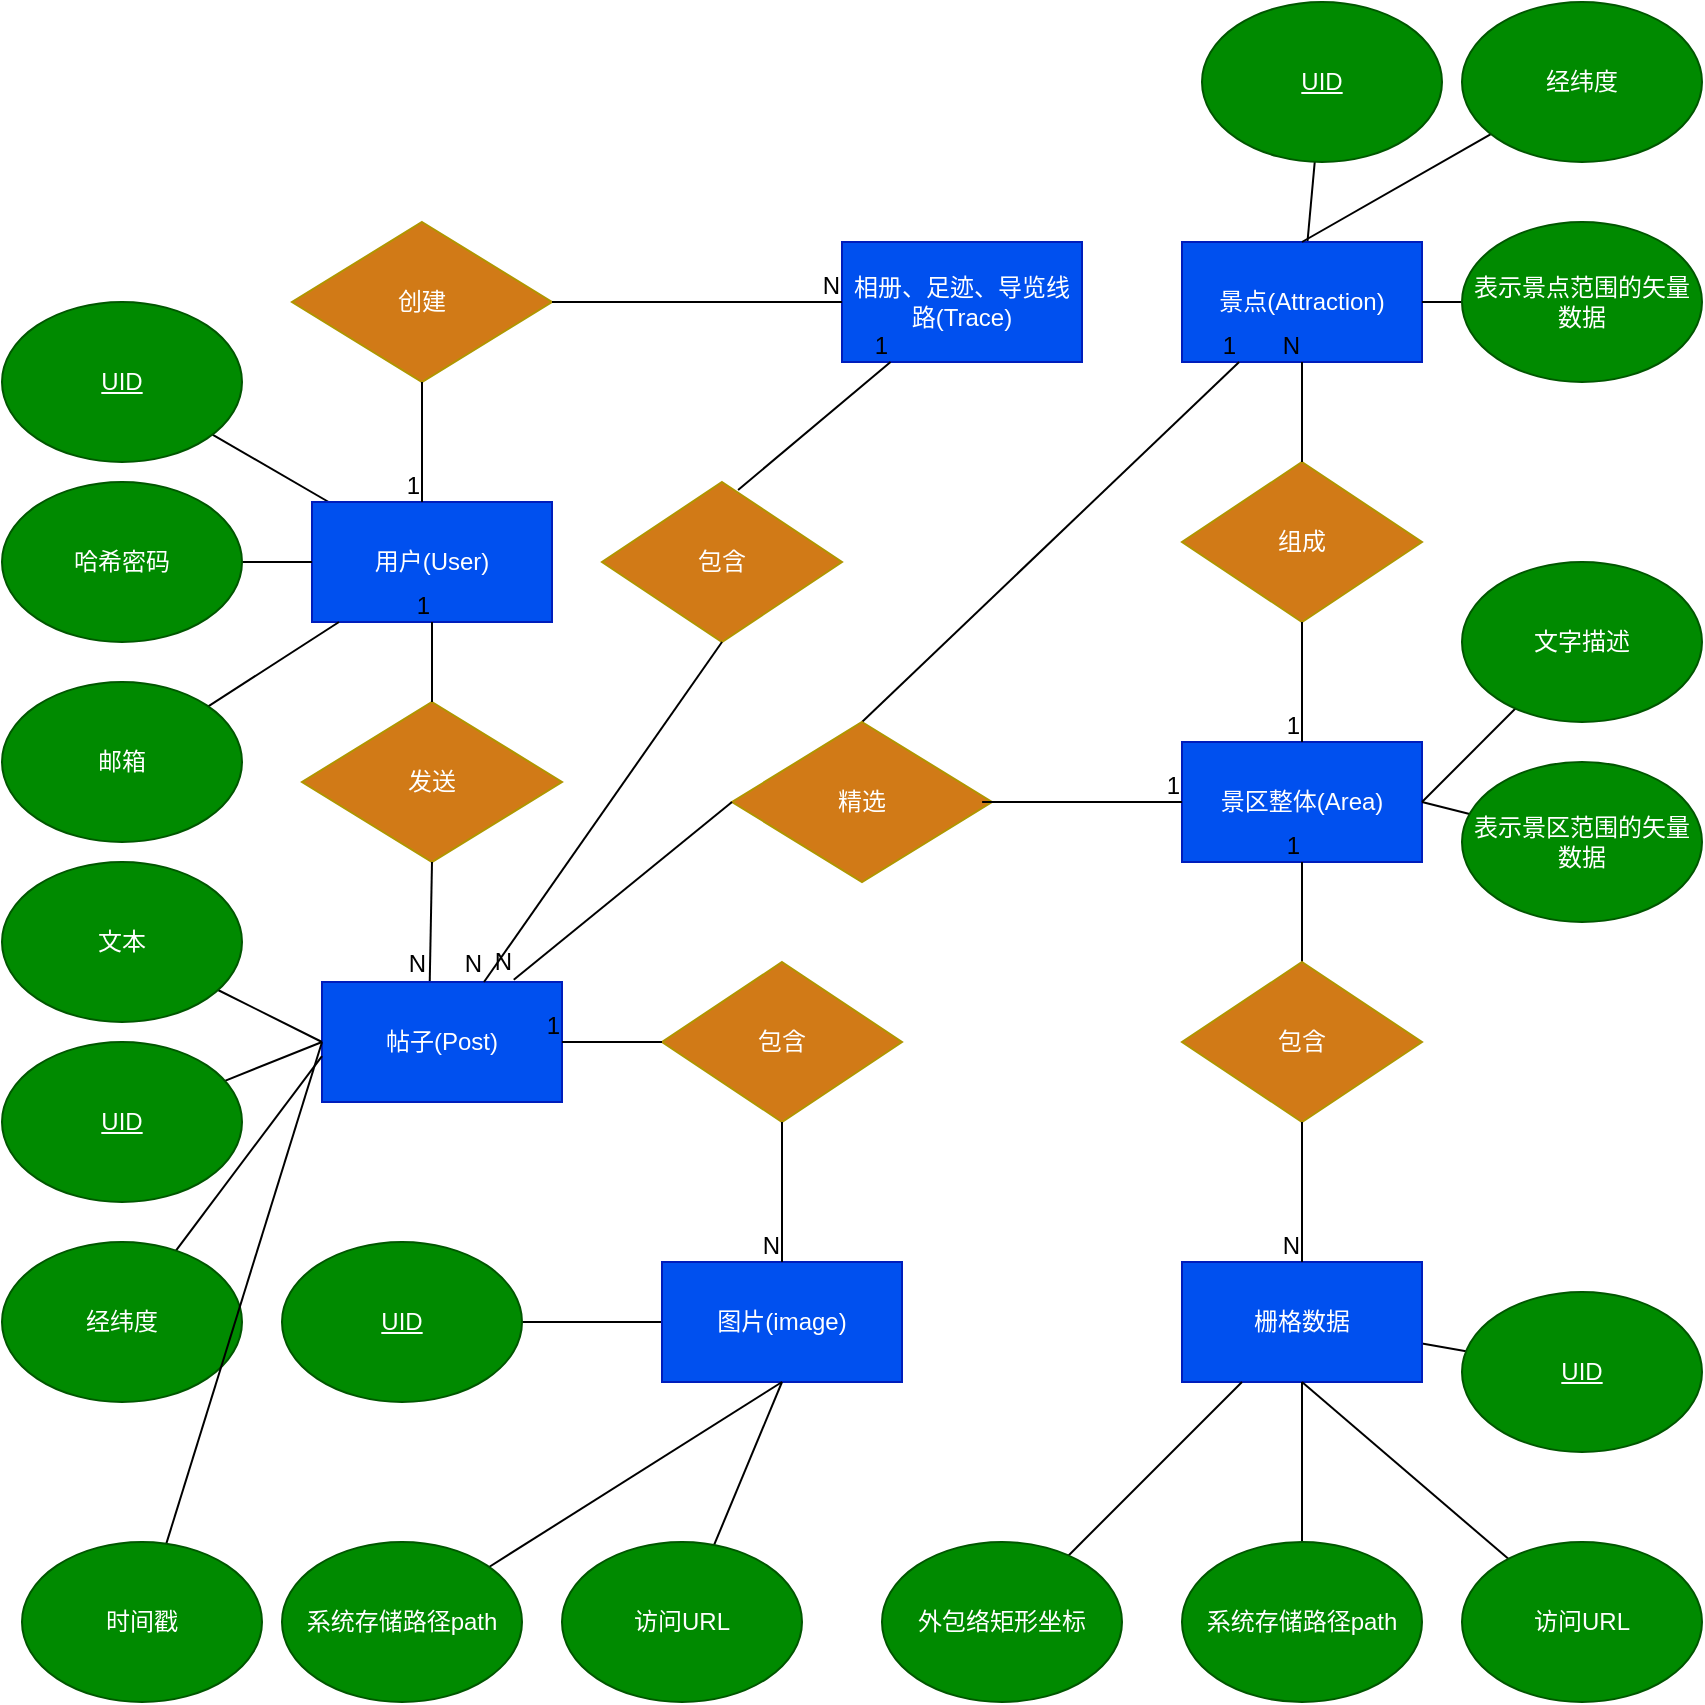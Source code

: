<mxfile version="21.5.1" type="device">
  <diagram id="R2lEEEUBdFMjLlhIrx00" name="Page-1">
    <mxGraphModel dx="568" dy="820" grid="1" gridSize="10" guides="1" tooltips="1" connect="1" arrows="1" fold="1" page="1" pageScale="1" pageWidth="850" pageHeight="1100" math="0" shadow="0" extFonts="Permanent Marker^https://fonts.googleapis.com/css?family=Permanent+Marker">
      <root>
        <mxCell id="0" />
        <mxCell id="1" parent="0" />
        <mxCell id="S1Xvjc2kLJW0-Oo_k9vh-20" value="" style="rounded=0;orthogonalLoop=1;jettySize=auto;html=1;endArrow=none;endFill=0;" parent="1" source="S1Xvjc2kLJW0-Oo_k9vh-17" target="S1Xvjc2kLJW0-Oo_k9vh-19" edge="1">
          <mxGeometry relative="1" as="geometry" />
        </mxCell>
        <mxCell id="S1Xvjc2kLJW0-Oo_k9vh-17" value="图片(image)" style="rounded=0;whiteSpace=wrap;html=1;fillColor=#0050ef;strokeColor=#001DBC;fontColor=#ffffff;" parent="1" vertex="1">
          <mxGeometry x="1180" y="630" width="120" height="60" as="geometry" />
        </mxCell>
        <mxCell id="S1Xvjc2kLJW0-Oo_k9vh-19" value="&lt;u&gt;UID&lt;/u&gt;" style="ellipse;whiteSpace=wrap;html=1;fillColor=#008a00;fontColor=#ffffff;strokeColor=#005700;" parent="1" vertex="1">
          <mxGeometry x="990" y="620" width="120" height="80" as="geometry" />
        </mxCell>
        <mxCell id="S1Xvjc2kLJW0-Oo_k9vh-21" value="" style="orthogonalLoop=1;jettySize=auto;html=1;endArrow=none;endFill=0;exitX=0.5;exitY=1;exitDx=0;exitDy=0;rounded=0;" parent="1" source="S1Xvjc2kLJW0-Oo_k9vh-17" target="S1Xvjc2kLJW0-Oo_k9vh-22" edge="1">
          <mxGeometry relative="1" as="geometry">
            <mxPoint x="1090" y="820" as="sourcePoint" />
          </mxGeometry>
        </mxCell>
        <mxCell id="S1Xvjc2kLJW0-Oo_k9vh-22" value="系统存储路径path" style="ellipse;whiteSpace=wrap;html=1;fillColor=#008a00;fontColor=#ffffff;strokeColor=#005700;" parent="1" vertex="1">
          <mxGeometry x="990" y="770" width="120" height="80" as="geometry" />
        </mxCell>
        <mxCell id="S1Xvjc2kLJW0-Oo_k9vh-23" value="" style="orthogonalLoop=1;jettySize=auto;html=1;endArrow=none;endFill=0;rounded=0;exitX=0.5;exitY=1;exitDx=0;exitDy=0;" parent="1" source="S1Xvjc2kLJW0-Oo_k9vh-17" target="S1Xvjc2kLJW0-Oo_k9vh-24" edge="1">
          <mxGeometry relative="1" as="geometry">
            <mxPoint x="1210" y="740" as="sourcePoint" />
          </mxGeometry>
        </mxCell>
        <mxCell id="S1Xvjc2kLJW0-Oo_k9vh-24" value="访问URL" style="ellipse;whiteSpace=wrap;html=1;fillColor=#008a00;fontColor=#ffffff;strokeColor=#005700;" parent="1" vertex="1">
          <mxGeometry x="1130" y="770" width="120" height="80" as="geometry" />
        </mxCell>
        <mxCell id="S1Xvjc2kLJW0-Oo_k9vh-25" value="" style="rounded=0;orthogonalLoop=1;jettySize=auto;html=1;endArrow=none;endFill=0;" parent="1" source="S1Xvjc2kLJW0-Oo_k9vh-26" target="S1Xvjc2kLJW0-Oo_k9vh-27" edge="1">
          <mxGeometry relative="1" as="geometry" />
        </mxCell>
        <mxCell id="S1Xvjc2kLJW0-Oo_k9vh-26" value="用户(User)" style="rounded=0;whiteSpace=wrap;html=1;fillColor=#0050ef;strokeColor=#001DBC;fontColor=#ffffff;" parent="1" vertex="1">
          <mxGeometry x="1005" y="250" width="120" height="60" as="geometry" />
        </mxCell>
        <mxCell id="S1Xvjc2kLJW0-Oo_k9vh-27" value="&lt;u&gt;UID&lt;/u&gt;" style="ellipse;whiteSpace=wrap;html=1;fillColor=#008a00;fontColor=#ffffff;strokeColor=#005700;" parent="1" vertex="1">
          <mxGeometry x="850" y="150" width="120" height="80" as="geometry" />
        </mxCell>
        <mxCell id="S1Xvjc2kLJW0-Oo_k9vh-28" value="" style="orthogonalLoop=1;jettySize=auto;html=1;endArrow=none;endFill=0;exitX=0;exitY=0.5;exitDx=0;exitDy=0;rounded=0;" parent="1" source="S1Xvjc2kLJW0-Oo_k9vh-26" target="S1Xvjc2kLJW0-Oo_k9vh-29" edge="1">
          <mxGeometry relative="1" as="geometry">
            <mxPoint x="1040" y="400" as="sourcePoint" />
          </mxGeometry>
        </mxCell>
        <mxCell id="S1Xvjc2kLJW0-Oo_k9vh-29" value="哈希密码" style="ellipse;whiteSpace=wrap;html=1;fillColor=#008a00;fontColor=#ffffff;strokeColor=#005700;" parent="1" vertex="1">
          <mxGeometry x="850" y="240" width="120" height="80" as="geometry" />
        </mxCell>
        <mxCell id="S1Xvjc2kLJW0-Oo_k9vh-30" value="" style="orthogonalLoop=1;jettySize=auto;html=1;endArrow=none;endFill=0;rounded=0;" parent="1" source="S1Xvjc2kLJW0-Oo_k9vh-26" target="S1Xvjc2kLJW0-Oo_k9vh-31" edge="1">
          <mxGeometry relative="1" as="geometry">
            <mxPoint x="1160" y="320" as="sourcePoint" />
          </mxGeometry>
        </mxCell>
        <mxCell id="S1Xvjc2kLJW0-Oo_k9vh-31" value="邮箱" style="ellipse;whiteSpace=wrap;html=1;fillColor=#008a00;fontColor=#ffffff;strokeColor=#005700;" parent="1" vertex="1">
          <mxGeometry x="850" y="340" width="120" height="80" as="geometry" />
        </mxCell>
        <mxCell id="S1Xvjc2kLJW0-Oo_k9vh-32" value="" style="rounded=0;orthogonalLoop=1;jettySize=auto;html=1;endArrow=none;endFill=0;exitX=0;exitY=0.5;exitDx=0;exitDy=0;" parent="1" source="S1Xvjc2kLJW0-Oo_k9vh-33" target="S1Xvjc2kLJW0-Oo_k9vh-34" edge="1">
          <mxGeometry relative="1" as="geometry" />
        </mxCell>
        <mxCell id="S1Xvjc2kLJW0-Oo_k9vh-33" value="帖子(Post)" style="rounded=0;whiteSpace=wrap;html=1;fillColor=#0050ef;strokeColor=#001DBC;fontColor=#ffffff;" parent="1" vertex="1">
          <mxGeometry x="1010" y="490" width="120" height="60" as="geometry" />
        </mxCell>
        <mxCell id="S1Xvjc2kLJW0-Oo_k9vh-34" value="&lt;u&gt;UID&lt;/u&gt;" style="ellipse;whiteSpace=wrap;html=1;fillColor=#008a00;fontColor=#ffffff;strokeColor=#005700;" parent="1" vertex="1">
          <mxGeometry x="850" y="520" width="120" height="80" as="geometry" />
        </mxCell>
        <mxCell id="S1Xvjc2kLJW0-Oo_k9vh-35" value="" style="orthogonalLoop=1;jettySize=auto;html=1;endArrow=none;endFill=0;rounded=0;exitX=0;exitY=0.5;exitDx=0;exitDy=0;" parent="1" source="S1Xvjc2kLJW0-Oo_k9vh-33" target="S1Xvjc2kLJW0-Oo_k9vh-36" edge="1">
          <mxGeometry relative="1" as="geometry">
            <mxPoint x="1000" y="520" as="sourcePoint" />
          </mxGeometry>
        </mxCell>
        <mxCell id="S1Xvjc2kLJW0-Oo_k9vh-36" value="文本" style="ellipse;whiteSpace=wrap;html=1;fillColor=#008a00;fontColor=#ffffff;strokeColor=#005700;" parent="1" vertex="1">
          <mxGeometry x="850" y="430" width="120" height="80" as="geometry" />
        </mxCell>
        <mxCell id="S1Xvjc2kLJW0-Oo_k9vh-39" value="" style="orthogonalLoop=1;jettySize=auto;html=1;endArrow=none;endFill=0;rounded=0;exitX=0;exitY=0.617;exitDx=0;exitDy=0;exitPerimeter=0;" parent="1" source="S1Xvjc2kLJW0-Oo_k9vh-33" target="S1Xvjc2kLJW0-Oo_k9vh-40" edge="1">
          <mxGeometry relative="1" as="geometry">
            <mxPoint x="1290" y="480" as="sourcePoint" />
          </mxGeometry>
        </mxCell>
        <mxCell id="S1Xvjc2kLJW0-Oo_k9vh-40" value="经纬度" style="ellipse;whiteSpace=wrap;html=1;fillColor=#008a00;fontColor=#ffffff;strokeColor=#005700;" parent="1" vertex="1">
          <mxGeometry x="850" y="620" width="120" height="80" as="geometry" />
        </mxCell>
        <mxCell id="S1Xvjc2kLJW0-Oo_k9vh-41" value="" style="orthogonalLoop=1;jettySize=auto;html=1;endArrow=none;endFill=0;rounded=0;exitX=0;exitY=0.5;exitDx=0;exitDy=0;" parent="1" source="S1Xvjc2kLJW0-Oo_k9vh-33" target="S1Xvjc2kLJW0-Oo_k9vh-42" edge="1">
          <mxGeometry relative="1" as="geometry">
            <mxPoint x="1360" y="450" as="sourcePoint" />
          </mxGeometry>
        </mxCell>
        <mxCell id="S1Xvjc2kLJW0-Oo_k9vh-42" value="时间戳" style="ellipse;whiteSpace=wrap;html=1;fillColor=#008a00;fontColor=#ffffff;strokeColor=#005700;" parent="1" vertex="1">
          <mxGeometry x="860" y="770" width="120" height="80" as="geometry" />
        </mxCell>
        <mxCell id="S1Xvjc2kLJW0-Oo_k9vh-43" value="发送" style="rhombus;whiteSpace=wrap;html=1;fillColor=#D17A17;fontColor=#FFFFFF;strokeColor=#B09500;" parent="1" vertex="1">
          <mxGeometry x="1000" y="350" width="130" height="80" as="geometry" />
        </mxCell>
        <mxCell id="S1Xvjc2kLJW0-Oo_k9vh-47" value="" style="endArrow=none;html=1;rounded=0;entryX=0.5;entryY=1;entryDx=0;entryDy=0;exitX=0.5;exitY=0;exitDx=0;exitDy=0;" parent="1" source="S1Xvjc2kLJW0-Oo_k9vh-43" target="S1Xvjc2kLJW0-Oo_k9vh-26" edge="1">
          <mxGeometry relative="1" as="geometry">
            <mxPoint x="1180" y="360" as="sourcePoint" />
            <mxPoint x="1340" y="360" as="targetPoint" />
          </mxGeometry>
        </mxCell>
        <mxCell id="S1Xvjc2kLJW0-Oo_k9vh-48" value="1" style="resizable=0;html=1;whiteSpace=wrap;align=right;verticalAlign=bottom;" parent="S1Xvjc2kLJW0-Oo_k9vh-47" connectable="0" vertex="1">
          <mxGeometry x="1" relative="1" as="geometry" />
        </mxCell>
        <mxCell id="S1Xvjc2kLJW0-Oo_k9vh-49" value="" style="endArrow=none;html=1;rounded=0;entryX=0.449;entryY=-0.008;entryDx=0;entryDy=0;entryPerimeter=0;exitX=0.5;exitY=1;exitDx=0;exitDy=0;" parent="1" source="S1Xvjc2kLJW0-Oo_k9vh-43" target="S1Xvjc2kLJW0-Oo_k9vh-33" edge="1">
          <mxGeometry relative="1" as="geometry">
            <mxPoint x="1190" y="440" as="sourcePoint" />
            <mxPoint x="1350" y="440" as="targetPoint" />
          </mxGeometry>
        </mxCell>
        <mxCell id="S1Xvjc2kLJW0-Oo_k9vh-50" value="N" style="resizable=0;html=1;whiteSpace=wrap;align=right;verticalAlign=bottom;" parent="S1Xvjc2kLJW0-Oo_k9vh-49" connectable="0" vertex="1">
          <mxGeometry x="1" relative="1" as="geometry" />
        </mxCell>
        <mxCell id="S1Xvjc2kLJW0-Oo_k9vh-51" value="包含" style="rhombus;whiteSpace=wrap;html=1;fillColor=#D17A17;fontColor=#FFFFFF;strokeColor=#B09500;" parent="1" vertex="1">
          <mxGeometry x="1180" y="480" width="120" height="80" as="geometry" />
        </mxCell>
        <mxCell id="S1Xvjc2kLJW0-Oo_k9vh-52" value="" style="endArrow=none;html=1;rounded=0;entryX=1;entryY=0.5;entryDx=0;entryDy=0;exitX=0;exitY=0.5;exitDx=0;exitDy=0;" parent="1" source="S1Xvjc2kLJW0-Oo_k9vh-51" target="S1Xvjc2kLJW0-Oo_k9vh-33" edge="1">
          <mxGeometry relative="1" as="geometry">
            <mxPoint x="1095" y="380" as="sourcePoint" />
            <mxPoint x="1095" y="340" as="targetPoint" />
          </mxGeometry>
        </mxCell>
        <mxCell id="S1Xvjc2kLJW0-Oo_k9vh-53" value="1" style="resizable=0;html=1;whiteSpace=wrap;align=right;verticalAlign=bottom;" parent="S1Xvjc2kLJW0-Oo_k9vh-52" connectable="0" vertex="1">
          <mxGeometry x="1" relative="1" as="geometry" />
        </mxCell>
        <mxCell id="S1Xvjc2kLJW0-Oo_k9vh-54" value="" style="endArrow=none;html=1;rounded=0;entryX=0.5;entryY=0;entryDx=0;entryDy=0;exitX=0.5;exitY=1;exitDx=0;exitDy=0;" parent="1" source="S1Xvjc2kLJW0-Oo_k9vh-51" target="S1Xvjc2kLJW0-Oo_k9vh-17" edge="1">
          <mxGeometry relative="1" as="geometry">
            <mxPoint x="1095" y="460" as="sourcePoint" />
            <mxPoint x="1094" y="500" as="targetPoint" />
          </mxGeometry>
        </mxCell>
        <mxCell id="S1Xvjc2kLJW0-Oo_k9vh-55" value="N" style="resizable=0;html=1;whiteSpace=wrap;align=right;verticalAlign=bottom;" parent="S1Xvjc2kLJW0-Oo_k9vh-54" connectable="0" vertex="1">
          <mxGeometry x="1" relative="1" as="geometry" />
        </mxCell>
        <mxCell id="S1Xvjc2kLJW0-Oo_k9vh-57" value="相册、足迹、导览线路(Trace)" style="rounded=0;whiteSpace=wrap;html=1;fillColor=#0050ef;strokeColor=#001DBC;fontColor=#ffffff;" parent="1" vertex="1">
          <mxGeometry x="1270" y="120" width="120" height="60" as="geometry" />
        </mxCell>
        <mxCell id="S1Xvjc2kLJW0-Oo_k9vh-66" value="包含" style="rhombus;whiteSpace=wrap;html=1;fillColor=#D17A17;fontColor=#FFFFFF;strokeColor=#B09500;" parent="1" vertex="1">
          <mxGeometry x="1150" y="240" width="120" height="80" as="geometry" />
        </mxCell>
        <mxCell id="S1Xvjc2kLJW0-Oo_k9vh-73" value="" style="endArrow=none;html=1;rounded=0;exitX=0.567;exitY=0.05;exitDx=0;exitDy=0;exitPerimeter=0;" parent="1" source="S1Xvjc2kLJW0-Oo_k9vh-66" target="S1Xvjc2kLJW0-Oo_k9vh-57" edge="1">
          <mxGeometry relative="1" as="geometry">
            <mxPoint x="1760" y="-60" as="sourcePoint" />
            <mxPoint x="1340" y="420" as="targetPoint" />
          </mxGeometry>
        </mxCell>
        <mxCell id="S1Xvjc2kLJW0-Oo_k9vh-74" value="1" style="resizable=0;html=1;whiteSpace=wrap;align=right;verticalAlign=bottom;" parent="S1Xvjc2kLJW0-Oo_k9vh-73" connectable="0" vertex="1">
          <mxGeometry x="1" relative="1" as="geometry" />
        </mxCell>
        <mxCell id="S1Xvjc2kLJW0-Oo_k9vh-75" value="" style="endArrow=none;html=1;rounded=0;exitX=0.5;exitY=1;exitDx=0;exitDy=0;" parent="1" source="S1Xvjc2kLJW0-Oo_k9vh-66" target="S1Xvjc2kLJW0-Oo_k9vh-33" edge="1">
          <mxGeometry relative="1" as="geometry">
            <mxPoint x="1550" y="-70" as="sourcePoint" />
            <mxPoint x="1000" y="50" as="targetPoint" />
            <Array as="points" />
          </mxGeometry>
        </mxCell>
        <mxCell id="S1Xvjc2kLJW0-Oo_k9vh-76" value="N" style="resizable=0;html=1;whiteSpace=wrap;align=right;verticalAlign=bottom;" parent="S1Xvjc2kLJW0-Oo_k9vh-75" connectable="0" vertex="1">
          <mxGeometry x="1" relative="1" as="geometry" />
        </mxCell>
        <mxCell id="S1Xvjc2kLJW0-Oo_k9vh-77" value="" style="rounded=0;orthogonalLoop=1;jettySize=auto;html=1;endArrow=none;endFill=0;" parent="1" source="S1Xvjc2kLJW0-Oo_k9vh-78" target="S1Xvjc2kLJW0-Oo_k9vh-79" edge="1">
          <mxGeometry relative="1" as="geometry" />
        </mxCell>
        <mxCell id="S1Xvjc2kLJW0-Oo_k9vh-78" value="景点(Attraction)" style="rounded=0;whiteSpace=wrap;html=1;fillColor=#0050ef;strokeColor=#001DBC;fontColor=#ffffff;" parent="1" vertex="1">
          <mxGeometry x="1440" y="120" width="120" height="60" as="geometry" />
        </mxCell>
        <mxCell id="S1Xvjc2kLJW0-Oo_k9vh-79" value="&lt;u&gt;UID&lt;/u&gt;" style="ellipse;whiteSpace=wrap;html=1;fillColor=#008a00;fontColor=#ffffff;strokeColor=#005700;" parent="1" vertex="1">
          <mxGeometry x="1450" width="120" height="80" as="geometry" />
        </mxCell>
        <mxCell id="S1Xvjc2kLJW0-Oo_k9vh-80" value="" style="orthogonalLoop=1;jettySize=auto;html=1;endArrow=none;endFill=0;rounded=0;exitX=0.5;exitY=0;exitDx=0;exitDy=0;" parent="1" source="S1Xvjc2kLJW0-Oo_k9vh-78" target="S1Xvjc2kLJW0-Oo_k9vh-81" edge="1">
          <mxGeometry relative="1" as="geometry">
            <mxPoint x="1570" y="220" as="sourcePoint" />
          </mxGeometry>
        </mxCell>
        <mxCell id="S1Xvjc2kLJW0-Oo_k9vh-81" value="经纬度" style="ellipse;whiteSpace=wrap;html=1;fillColor=#008a00;fontColor=#ffffff;strokeColor=#005700;" parent="1" vertex="1">
          <mxGeometry x="1580" width="120" height="80" as="geometry" />
        </mxCell>
        <mxCell id="15N2nNEpOSJa3Vyv7oMA-1" value="" style="endArrow=none;html=1;rounded=0;exitX=0.5;exitY=0;exitDx=0;exitDy=0;" parent="1" source="15N2nNEpOSJa3Vyv7oMA-3" target="S1Xvjc2kLJW0-Oo_k9vh-78" edge="1">
          <mxGeometry relative="1" as="geometry">
            <mxPoint x="1380" y="90" as="sourcePoint" />
            <mxPoint x="1490" y="430" as="targetPoint" />
          </mxGeometry>
        </mxCell>
        <mxCell id="15N2nNEpOSJa3Vyv7oMA-2" value="1" style="resizable=0;html=1;whiteSpace=wrap;align=right;verticalAlign=bottom;" parent="15N2nNEpOSJa3Vyv7oMA-1" connectable="0" vertex="1">
          <mxGeometry x="1" relative="1" as="geometry" />
        </mxCell>
        <mxCell id="15N2nNEpOSJa3Vyv7oMA-3" value="精选" style="rhombus;whiteSpace=wrap;html=1;fillColor=#D17A17;fontColor=#FFFFFF;strokeColor=#B09500;" parent="1" vertex="1">
          <mxGeometry x="1215" y="360" width="130" height="80" as="geometry" />
        </mxCell>
        <mxCell id="15N2nNEpOSJa3Vyv7oMA-4" value="" style="endArrow=none;html=1;rounded=0;exitX=0;exitY=0.5;exitDx=0;exitDy=0;entryX=0.799;entryY=-0.019;entryDx=0;entryDy=0;entryPerimeter=0;" parent="1" source="15N2nNEpOSJa3Vyv7oMA-3" target="S1Xvjc2kLJW0-Oo_k9vh-33" edge="1">
          <mxGeometry relative="1" as="geometry">
            <mxPoint x="1330" y="260" as="sourcePoint" />
            <mxPoint x="1490" y="260" as="targetPoint" />
          </mxGeometry>
        </mxCell>
        <mxCell id="15N2nNEpOSJa3Vyv7oMA-5" value="N" style="resizable=0;html=1;whiteSpace=wrap;align=right;verticalAlign=bottom;" parent="15N2nNEpOSJa3Vyv7oMA-4" connectable="0" vertex="1">
          <mxGeometry x="1" relative="1" as="geometry" />
        </mxCell>
        <mxCell id="15N2nNEpOSJa3Vyv7oMA-7" value="景区整体(Area)" style="rounded=0;whiteSpace=wrap;html=1;fillColor=#0050ef;strokeColor=#001DBC;fontColor=#ffffff;" parent="1" vertex="1">
          <mxGeometry x="1440" y="370" width="120" height="60" as="geometry" />
        </mxCell>
        <mxCell id="15N2nNEpOSJa3Vyv7oMA-9" value="" style="orthogonalLoop=1;jettySize=auto;html=1;endArrow=none;endFill=0;rounded=0;exitX=1;exitY=0.5;exitDx=0;exitDy=0;" parent="1" source="15N2nNEpOSJa3Vyv7oMA-7" target="15N2nNEpOSJa3Vyv7oMA-10" edge="1">
          <mxGeometry relative="1" as="geometry">
            <mxPoint x="1570" y="410" as="sourcePoint" />
          </mxGeometry>
        </mxCell>
        <mxCell id="15N2nNEpOSJa3Vyv7oMA-10" value="表示景区范围的矢量数据" style="ellipse;whiteSpace=wrap;html=1;fillColor=#008a00;fontColor=#ffffff;strokeColor=#005700;" parent="1" vertex="1">
          <mxGeometry x="1580" y="380" width="120" height="80" as="geometry" />
        </mxCell>
        <mxCell id="15N2nNEpOSJa3Vyv7oMA-11" value="" style="orthogonalLoop=1;jettySize=auto;html=1;endArrow=none;endFill=0;rounded=0;exitX=1;exitY=0.5;exitDx=0;exitDy=0;" parent="1" source="15N2nNEpOSJa3Vyv7oMA-7" target="15N2nNEpOSJa3Vyv7oMA-12" edge="1">
          <mxGeometry relative="1" as="geometry">
            <mxPoint x="1590" y="460" as="sourcePoint" />
          </mxGeometry>
        </mxCell>
        <mxCell id="15N2nNEpOSJa3Vyv7oMA-12" value="文字描述" style="ellipse;whiteSpace=wrap;html=1;fillColor=#008a00;fontColor=#ffffff;strokeColor=#005700;" parent="1" vertex="1">
          <mxGeometry x="1580" y="280" width="120" height="80" as="geometry" />
        </mxCell>
        <mxCell id="15N2nNEpOSJa3Vyv7oMA-14" value="" style="orthogonalLoop=1;jettySize=auto;html=1;endArrow=none;endFill=0;rounded=0;exitX=1;exitY=0.5;exitDx=0;exitDy=0;" parent="1" source="S1Xvjc2kLJW0-Oo_k9vh-78" target="15N2nNEpOSJa3Vyv7oMA-15" edge="1">
          <mxGeometry relative="1" as="geometry">
            <mxPoint x="1460" y="370" as="sourcePoint" />
          </mxGeometry>
        </mxCell>
        <mxCell id="15N2nNEpOSJa3Vyv7oMA-15" value="表示景点范围的矢量数据" style="ellipse;whiteSpace=wrap;html=1;fillColor=#008a00;fontColor=#ffffff;strokeColor=#005700;" parent="1" vertex="1">
          <mxGeometry x="1580" y="110" width="120" height="80" as="geometry" />
        </mxCell>
        <mxCell id="15N2nNEpOSJa3Vyv7oMA-18" value="" style="endArrow=none;html=1;rounded=0;exitX=0.962;exitY=0.5;exitDx=0;exitDy=0;exitPerimeter=0;" parent="1" source="15N2nNEpOSJa3Vyv7oMA-3" target="15N2nNEpOSJa3Vyv7oMA-7" edge="1">
          <mxGeometry relative="1" as="geometry">
            <mxPoint x="1350" y="400" as="sourcePoint" />
            <mxPoint x="1420" y="380" as="targetPoint" />
          </mxGeometry>
        </mxCell>
        <mxCell id="15N2nNEpOSJa3Vyv7oMA-19" value="1" style="resizable=0;html=1;whiteSpace=wrap;align=right;verticalAlign=bottom;" parent="15N2nNEpOSJa3Vyv7oMA-18" connectable="0" vertex="1">
          <mxGeometry x="1" relative="1" as="geometry" />
        </mxCell>
        <mxCell id="15N2nNEpOSJa3Vyv7oMA-20" value="组成" style="rhombus;whiteSpace=wrap;html=1;fillColor=#D17A17;fontColor=#FFFFFF;strokeColor=#B09500;" parent="1" vertex="1">
          <mxGeometry x="1440" y="230" width="120" height="80" as="geometry" />
        </mxCell>
        <mxCell id="15N2nNEpOSJa3Vyv7oMA-23" value="" style="endArrow=none;html=1;rounded=0;exitX=0.5;exitY=1;exitDx=0;exitDy=0;" parent="1" source="15N2nNEpOSJa3Vyv7oMA-20" target="15N2nNEpOSJa3Vyv7oMA-7" edge="1">
          <mxGeometry relative="1" as="geometry">
            <mxPoint x="1260" y="300" as="sourcePoint" />
            <mxPoint x="1420" y="300" as="targetPoint" />
          </mxGeometry>
        </mxCell>
        <mxCell id="15N2nNEpOSJa3Vyv7oMA-24" value="1" style="resizable=0;html=1;whiteSpace=wrap;align=right;verticalAlign=bottom;" parent="15N2nNEpOSJa3Vyv7oMA-23" connectable="0" vertex="1">
          <mxGeometry x="1" relative="1" as="geometry" />
        </mxCell>
        <mxCell id="15N2nNEpOSJa3Vyv7oMA-25" value="" style="endArrow=none;html=1;rounded=0;exitX=0.5;exitY=0;exitDx=0;exitDy=0;" parent="1" source="15N2nNEpOSJa3Vyv7oMA-20" target="S1Xvjc2kLJW0-Oo_k9vh-78" edge="1">
          <mxGeometry relative="1" as="geometry">
            <mxPoint x="1260" y="300" as="sourcePoint" />
            <mxPoint x="1420" y="300" as="targetPoint" />
          </mxGeometry>
        </mxCell>
        <mxCell id="15N2nNEpOSJa3Vyv7oMA-26" value="N" style="resizable=0;html=1;whiteSpace=wrap;align=right;verticalAlign=bottom;" parent="15N2nNEpOSJa3Vyv7oMA-25" connectable="0" vertex="1">
          <mxGeometry x="1" relative="1" as="geometry" />
        </mxCell>
        <mxCell id="15N2nNEpOSJa3Vyv7oMA-27" value="" style="rounded=0;orthogonalLoop=1;jettySize=auto;html=1;endArrow=none;endFill=0;" parent="1" source="15N2nNEpOSJa3Vyv7oMA-28" target="15N2nNEpOSJa3Vyv7oMA-29" edge="1">
          <mxGeometry relative="1" as="geometry" />
        </mxCell>
        <mxCell id="15N2nNEpOSJa3Vyv7oMA-28" value="栅格数据" style="rounded=0;whiteSpace=wrap;html=1;fillColor=#0050ef;strokeColor=#001DBC;fontColor=#ffffff;" parent="1" vertex="1">
          <mxGeometry x="1440" y="630" width="120" height="60" as="geometry" />
        </mxCell>
        <mxCell id="15N2nNEpOSJa3Vyv7oMA-29" value="&lt;u&gt;UID&lt;/u&gt;" style="ellipse;whiteSpace=wrap;html=1;fillColor=#008a00;fontColor=#ffffff;strokeColor=#005700;" parent="1" vertex="1">
          <mxGeometry x="1580" y="645" width="120" height="80" as="geometry" />
        </mxCell>
        <mxCell id="15N2nNEpOSJa3Vyv7oMA-30" value="" style="orthogonalLoop=1;jettySize=auto;html=1;endArrow=none;endFill=0;exitX=0.5;exitY=1;exitDx=0;exitDy=0;rounded=0;" parent="1" source="15N2nNEpOSJa3Vyv7oMA-28" target="15N2nNEpOSJa3Vyv7oMA-31" edge="1">
          <mxGeometry relative="1" as="geometry">
            <mxPoint x="1500" y="815" as="sourcePoint" />
          </mxGeometry>
        </mxCell>
        <mxCell id="15N2nNEpOSJa3Vyv7oMA-31" value="系统存储路径path" style="ellipse;whiteSpace=wrap;html=1;fillColor=#008a00;fontColor=#ffffff;strokeColor=#005700;" parent="1" vertex="1">
          <mxGeometry x="1440" y="770" width="120" height="80" as="geometry" />
        </mxCell>
        <mxCell id="15N2nNEpOSJa3Vyv7oMA-32" value="" style="orthogonalLoop=1;jettySize=auto;html=1;endArrow=none;endFill=0;rounded=0;exitX=0.5;exitY=1;exitDx=0;exitDy=0;" parent="1" source="15N2nNEpOSJa3Vyv7oMA-28" target="15N2nNEpOSJa3Vyv7oMA-33" edge="1">
          <mxGeometry relative="1" as="geometry">
            <mxPoint x="1620" y="735" as="sourcePoint" />
          </mxGeometry>
        </mxCell>
        <mxCell id="15N2nNEpOSJa3Vyv7oMA-33" value="访问URL" style="ellipse;whiteSpace=wrap;html=1;fillColor=#008a00;fontColor=#ffffff;strokeColor=#005700;" parent="1" vertex="1">
          <mxGeometry x="1580" y="770" width="120" height="80" as="geometry" />
        </mxCell>
        <mxCell id="15N2nNEpOSJa3Vyv7oMA-35" value="" style="orthogonalLoop=1;jettySize=auto;html=1;endArrow=none;endFill=0;rounded=0;" parent="1" source="15N2nNEpOSJa3Vyv7oMA-28" target="15N2nNEpOSJa3Vyv7oMA-36" edge="1">
          <mxGeometry relative="1" as="geometry">
            <mxPoint x="1430" y="685" as="sourcePoint" />
          </mxGeometry>
        </mxCell>
        <mxCell id="15N2nNEpOSJa3Vyv7oMA-36" value="外包络矩形坐标" style="ellipse;whiteSpace=wrap;html=1;fillColor=#008a00;fontColor=#ffffff;strokeColor=#005700;" parent="1" vertex="1">
          <mxGeometry x="1290" y="770" width="120" height="80" as="geometry" />
        </mxCell>
        <mxCell id="15N2nNEpOSJa3Vyv7oMA-37" value="" style="endArrow=none;html=1;rounded=0;" parent="1" source="15N2nNEpOSJa3Vyv7oMA-39" edge="1" target="15N2nNEpOSJa3Vyv7oMA-7">
          <mxGeometry relative="1" as="geometry">
            <mxPoint x="1497.95" y="490.0" as="sourcePoint" />
            <mxPoint x="1502.05" y="398.48" as="targetPoint" />
          </mxGeometry>
        </mxCell>
        <mxCell id="15N2nNEpOSJa3Vyv7oMA-38" value="1" style="resizable=0;html=1;whiteSpace=wrap;align=right;verticalAlign=bottom;" parent="15N2nNEpOSJa3Vyv7oMA-37" connectable="0" vertex="1">
          <mxGeometry x="1" relative="1" as="geometry" />
        </mxCell>
        <mxCell id="15N2nNEpOSJa3Vyv7oMA-39" value="包含" style="rhombus;whiteSpace=wrap;html=1;fillColor=#D17A17;fontColor=#FFFFFF;strokeColor=#B09500;" parent="1" vertex="1">
          <mxGeometry x="1440" y="480" width="120" height="80" as="geometry" />
        </mxCell>
        <mxCell id="15N2nNEpOSJa3Vyv7oMA-40" value="" style="endArrow=none;html=1;rounded=0;exitX=0.5;exitY=1;exitDx=0;exitDy=0;" parent="1" source="15N2nNEpOSJa3Vyv7oMA-39" target="15N2nNEpOSJa3Vyv7oMA-28" edge="1">
          <mxGeometry relative="1" as="geometry">
            <mxPoint x="1260" y="550" as="sourcePoint" />
            <mxPoint x="1420" y="550" as="targetPoint" />
          </mxGeometry>
        </mxCell>
        <mxCell id="15N2nNEpOSJa3Vyv7oMA-41" value="N" style="resizable=0;html=1;whiteSpace=wrap;align=right;verticalAlign=bottom;" parent="15N2nNEpOSJa3Vyv7oMA-40" connectable="0" vertex="1">
          <mxGeometry x="1" relative="1" as="geometry" />
        </mxCell>
        <mxCell id="6ZUxk9HCSHc_km-_z9FB-1" value="创建" style="rhombus;whiteSpace=wrap;html=1;fillColor=#D17A17;fontColor=#FFFFFF;strokeColor=#B09500;" vertex="1" parent="1">
          <mxGeometry x="995" y="110" width="130" height="80" as="geometry" />
        </mxCell>
        <mxCell id="6ZUxk9HCSHc_km-_z9FB-2" value="" style="endArrow=none;html=1;rounded=0;" edge="1" parent="1" source="6ZUxk9HCSHc_km-_z9FB-1">
          <mxGeometry relative="1" as="geometry">
            <mxPoint x="1190" y="320" as="sourcePoint" />
            <mxPoint x="1060" y="250" as="targetPoint" />
          </mxGeometry>
        </mxCell>
        <mxCell id="6ZUxk9HCSHc_km-_z9FB-3" value="1" style="resizable=0;html=1;whiteSpace=wrap;align=right;verticalAlign=bottom;" connectable="0" vertex="1" parent="6ZUxk9HCSHc_km-_z9FB-2">
          <mxGeometry x="1" relative="1" as="geometry" />
        </mxCell>
        <mxCell id="6ZUxk9HCSHc_km-_z9FB-4" value="" style="endArrow=none;html=1;rounded=0;exitX=1;exitY=0.5;exitDx=0;exitDy=0;" edge="1" parent="1" source="6ZUxk9HCSHc_km-_z9FB-1" target="S1Xvjc2kLJW0-Oo_k9vh-57">
          <mxGeometry relative="1" as="geometry">
            <mxPoint x="1190" y="320" as="sourcePoint" />
            <mxPoint x="1350" y="320" as="targetPoint" />
          </mxGeometry>
        </mxCell>
        <mxCell id="6ZUxk9HCSHc_km-_z9FB-5" value="N" style="resizable=0;html=1;whiteSpace=wrap;align=right;verticalAlign=bottom;" connectable="0" vertex="1" parent="6ZUxk9HCSHc_km-_z9FB-4">
          <mxGeometry x="1" relative="1" as="geometry" />
        </mxCell>
      </root>
    </mxGraphModel>
  </diagram>
</mxfile>
